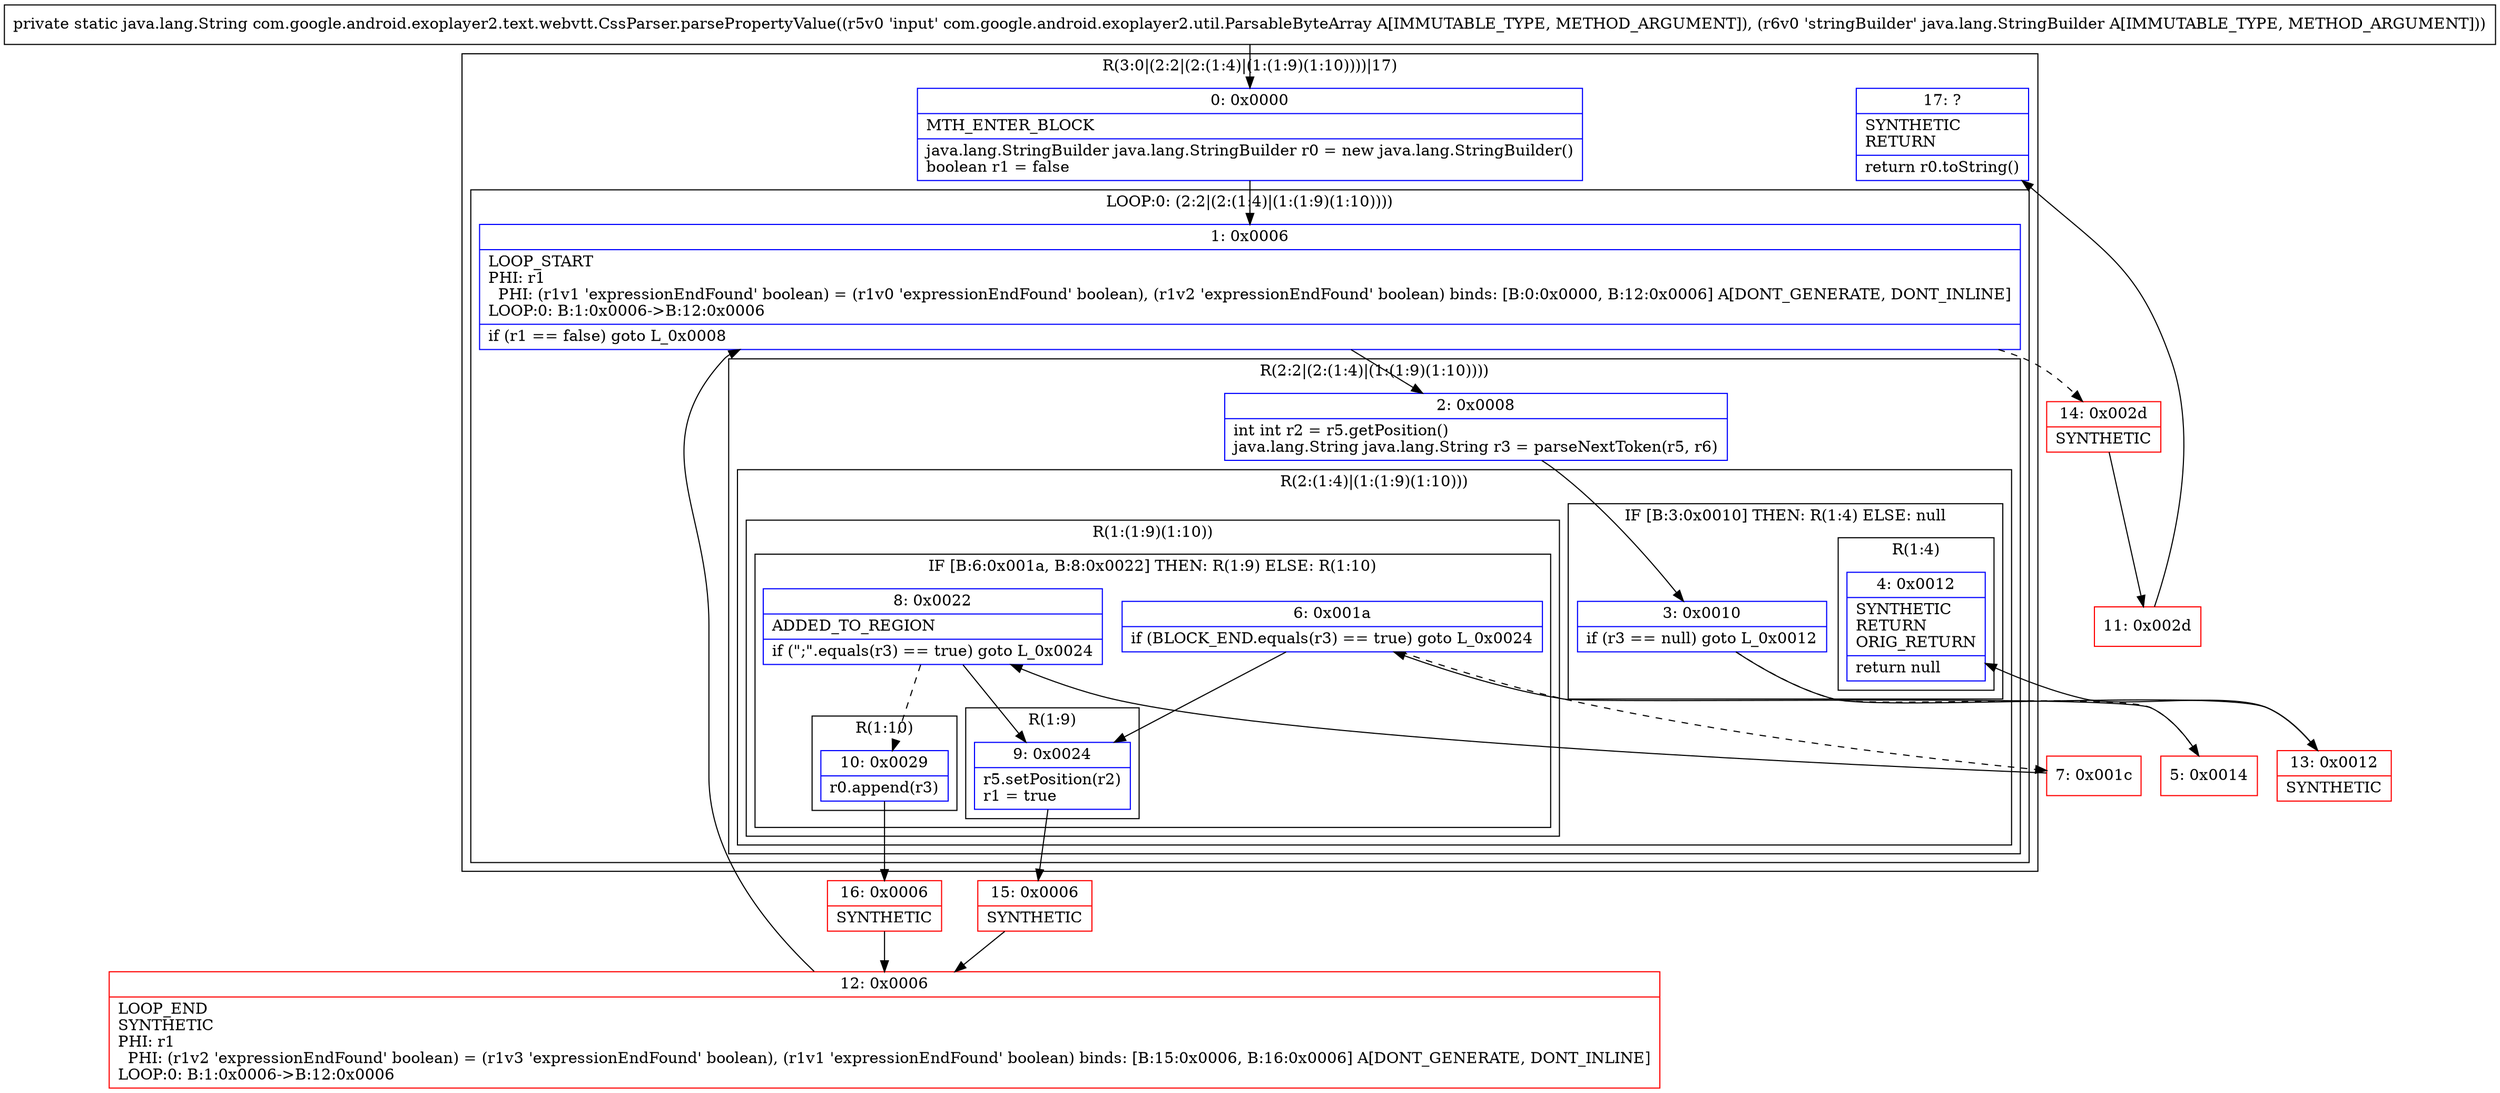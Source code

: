 digraph "CFG forcom.google.android.exoplayer2.text.webvtt.CssParser.parsePropertyValue(Lcom\/google\/android\/exoplayer2\/util\/ParsableByteArray;Ljava\/lang\/StringBuilder;)Ljava\/lang\/String;" {
subgraph cluster_Region_1318805613 {
label = "R(3:0|(2:2|(2:(1:4)|(1:(1:9)(1:10))))|17)";
node [shape=record,color=blue];
Node_0 [shape=record,label="{0\:\ 0x0000|MTH_ENTER_BLOCK\l|java.lang.StringBuilder java.lang.StringBuilder r0 = new java.lang.StringBuilder()\lboolean r1 = false\l}"];
subgraph cluster_LoopRegion_1810113864 {
label = "LOOP:0: (2:2|(2:(1:4)|(1:(1:9)(1:10))))";
node [shape=record,color=blue];
Node_1 [shape=record,label="{1\:\ 0x0006|LOOP_START\lPHI: r1 \l  PHI: (r1v1 'expressionEndFound' boolean) = (r1v0 'expressionEndFound' boolean), (r1v2 'expressionEndFound' boolean) binds: [B:0:0x0000, B:12:0x0006] A[DONT_GENERATE, DONT_INLINE]\lLOOP:0: B:1:0x0006\-\>B:12:0x0006\l|if (r1 == false) goto L_0x0008\l}"];
subgraph cluster_Region_2129242193 {
label = "R(2:2|(2:(1:4)|(1:(1:9)(1:10))))";
node [shape=record,color=blue];
Node_2 [shape=record,label="{2\:\ 0x0008|int int r2 = r5.getPosition()\ljava.lang.String java.lang.String r3 = parseNextToken(r5, r6)\l}"];
subgraph cluster_Region_1413719229 {
label = "R(2:(1:4)|(1:(1:9)(1:10)))";
node [shape=record,color=blue];
subgraph cluster_IfRegion_1660182411 {
label = "IF [B:3:0x0010] THEN: R(1:4) ELSE: null";
node [shape=record,color=blue];
Node_3 [shape=record,label="{3\:\ 0x0010|if (r3 == null) goto L_0x0012\l}"];
subgraph cluster_Region_1932017325 {
label = "R(1:4)";
node [shape=record,color=blue];
Node_4 [shape=record,label="{4\:\ 0x0012|SYNTHETIC\lRETURN\lORIG_RETURN\l|return null\l}"];
}
}
subgraph cluster_Region_1983515070 {
label = "R(1:(1:9)(1:10))";
node [shape=record,color=blue];
subgraph cluster_IfRegion_1212996521 {
label = "IF [B:6:0x001a, B:8:0x0022] THEN: R(1:9) ELSE: R(1:10)";
node [shape=record,color=blue];
Node_6 [shape=record,label="{6\:\ 0x001a|if (BLOCK_END.equals(r3) == true) goto L_0x0024\l}"];
Node_8 [shape=record,label="{8\:\ 0x0022|ADDED_TO_REGION\l|if (\";\".equals(r3) == true) goto L_0x0024\l}"];
subgraph cluster_Region_122006246 {
label = "R(1:9)";
node [shape=record,color=blue];
Node_9 [shape=record,label="{9\:\ 0x0024|r5.setPosition(r2)\lr1 = true\l}"];
}
subgraph cluster_Region_1817053694 {
label = "R(1:10)";
node [shape=record,color=blue];
Node_10 [shape=record,label="{10\:\ 0x0029|r0.append(r3)\l}"];
}
}
}
}
}
}
Node_17 [shape=record,label="{17\:\ ?|SYNTHETIC\lRETURN\l|return r0.toString()\l}"];
}
Node_5 [shape=record,color=red,label="{5\:\ 0x0014}"];
Node_7 [shape=record,color=red,label="{7\:\ 0x001c}"];
Node_11 [shape=record,color=red,label="{11\:\ 0x002d}"];
Node_12 [shape=record,color=red,label="{12\:\ 0x0006|LOOP_END\lSYNTHETIC\lPHI: r1 \l  PHI: (r1v2 'expressionEndFound' boolean) = (r1v3 'expressionEndFound' boolean), (r1v1 'expressionEndFound' boolean) binds: [B:15:0x0006, B:16:0x0006] A[DONT_GENERATE, DONT_INLINE]\lLOOP:0: B:1:0x0006\-\>B:12:0x0006\l}"];
Node_13 [shape=record,color=red,label="{13\:\ 0x0012|SYNTHETIC\l}"];
Node_14 [shape=record,color=red,label="{14\:\ 0x002d|SYNTHETIC\l}"];
Node_15 [shape=record,color=red,label="{15\:\ 0x0006|SYNTHETIC\l}"];
Node_16 [shape=record,color=red,label="{16\:\ 0x0006|SYNTHETIC\l}"];
MethodNode[shape=record,label="{private static java.lang.String com.google.android.exoplayer2.text.webvtt.CssParser.parsePropertyValue((r5v0 'input' com.google.android.exoplayer2.util.ParsableByteArray A[IMMUTABLE_TYPE, METHOD_ARGUMENT]), (r6v0 'stringBuilder' java.lang.StringBuilder A[IMMUTABLE_TYPE, METHOD_ARGUMENT])) }"];
MethodNode -> Node_0;
Node_0 -> Node_1;
Node_1 -> Node_2;
Node_1 -> Node_14[style=dashed];
Node_2 -> Node_3;
Node_3 -> Node_5[style=dashed];
Node_3 -> Node_13;
Node_6 -> Node_7[style=dashed];
Node_6 -> Node_9;
Node_8 -> Node_9;
Node_8 -> Node_10[style=dashed];
Node_9 -> Node_15;
Node_10 -> Node_16;
Node_5 -> Node_6;
Node_7 -> Node_8;
Node_11 -> Node_17;
Node_12 -> Node_1;
Node_13 -> Node_4;
Node_14 -> Node_11;
Node_15 -> Node_12;
Node_16 -> Node_12;
}


